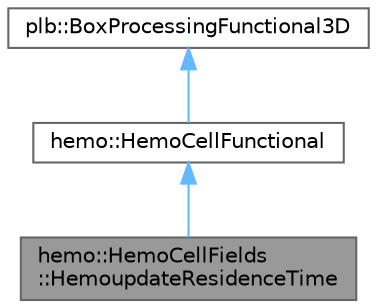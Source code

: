 digraph "hemo::HemoCellFields::HemoupdateResidenceTime"
{
 // LATEX_PDF_SIZE
  bgcolor="transparent";
  edge [fontname=Helvetica,fontsize=10,labelfontname=Helvetica,labelfontsize=10];
  node [fontname=Helvetica,fontsize=10,shape=box,height=0.2,width=0.4];
  Node1 [id="Node000001",label="hemo::HemoCellFields\l::HemoupdateResidenceTime",height=0.2,width=0.4,color="gray40", fillcolor="grey60", style="filled", fontcolor="black",tooltip=" "];
  Node2 -> Node1 [id="edge1_Node000001_Node000002",dir="back",color="steelblue1",style="solid",tooltip=" "];
  Node2 [id="Node000002",label="hemo::HemoCellFunctional",height=0.2,width=0.4,color="gray40", fillcolor="white", style="filled",URL="$classhemo_1_1HemoCellFunctional.html",tooltip=" "];
  Node3 -> Node2 [id="edge2_Node000002_Node000003",dir="back",color="steelblue1",style="solid",tooltip=" "];
  Node3 [id="Node000003",label="plb::BoxProcessingFunctional3D",height=0.2,width=0.4,color="gray40", fillcolor="white", style="filled",tooltip=" "];
}
